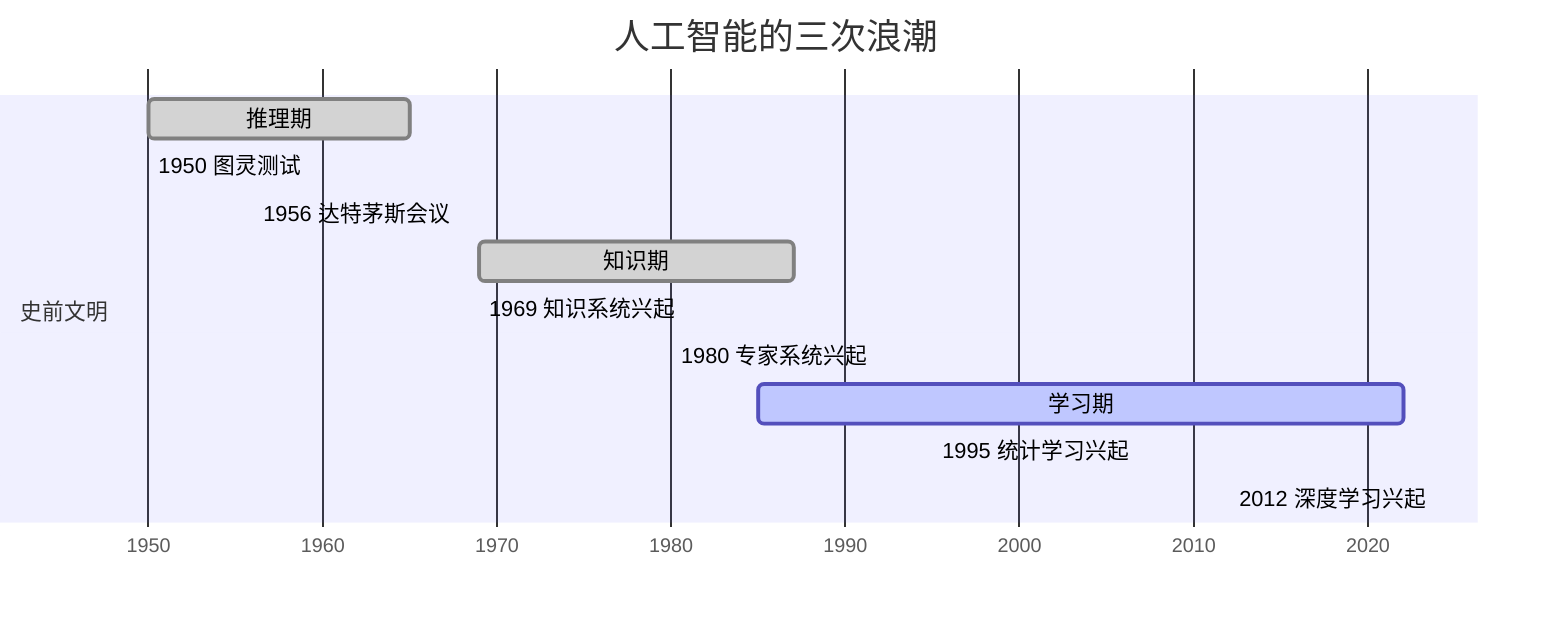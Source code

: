 gantt
todayMarker off
dateFormat YYYY
axisFormat %Y
title 人工智能的三次浪潮

section 史前文明

推理期: done, 1950, 1965
1950 图灵测试: 1950, milestone
1956 达特茅斯会议: 1956, milestone

知识期: done, 1969, 1987
1969 知识系统兴起: 1969, milestone
1980 专家系统兴起: 1980, milestone

学习期: active, 1985, 2022
1995 统计学习兴起: 1995, milestone
2012 深度学习兴起: 2012, milestone